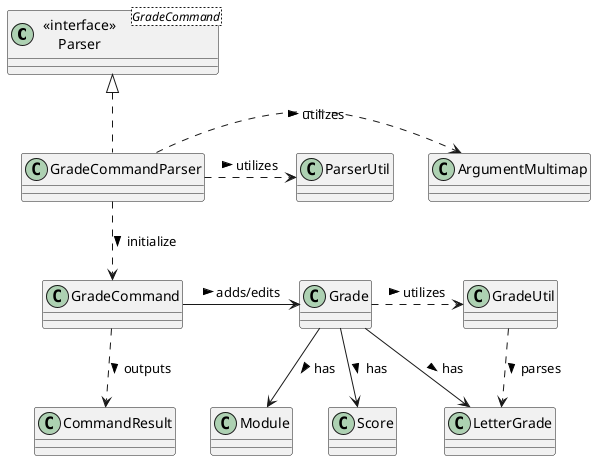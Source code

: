 @startuml
skinparam classAttributeIconSize 0

Class "  <<interface>>  \nParser" as Parser<GradeCommand>
Class GradeCommandParser

Class GradeCommand
Class CommandResult

Class ArgumentMultimap
Class ParserUtil
Class GradeUtil

Class Grade
Class Module
Class Score
Class LetterGrade

GradeCommandParser .up.|> Parser

GradeCommandParser .down.> GradeCommand: initialize >
GradeCommandParser .right.> ArgumentMultimap: utilizes >
GradeCommandParser .right.> ParserUtil: utilizes >

GradeCommand .down.> CommandResult: outputs >

GradeCommand -right-> Grade: adds/edits >

Grade .right.> GradeUtil: utilizes >

GradeUtil .down.> LetterGrade: parses >

Grade -down-> Module: has >
Grade -down-> Score: has >
Grade -down-> LetterGrade: has >
@enduml